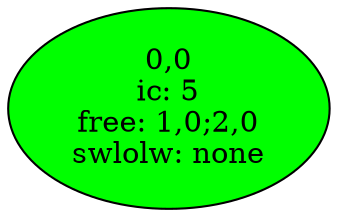 digraph "tp2.txt_fields" {
	compound=true
	"0_0" [label="0,0
ic: 5
free: 1,0;2,0
swlolw: none" fillcolor=green pos="0.0,2.8!" style=filled]
}
